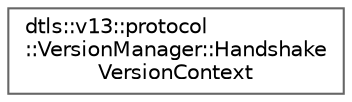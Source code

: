 digraph "Graphical Class Hierarchy"
{
 // LATEX_PDF_SIZE
  bgcolor="transparent";
  edge [fontname=Helvetica,fontsize=10,labelfontname=Helvetica,labelfontsize=10];
  node [fontname=Helvetica,fontsize=10,shape=box,height=0.2,width=0.4];
  rankdir="LR";
  Node0 [id="Node000000",label="dtls::v13::protocol\l::VersionManager::Handshake\lVersionContext",height=0.2,width=0.4,color="grey40", fillcolor="white", style="filled",URL="$structdtls_1_1v13_1_1protocol_1_1VersionManager_1_1HandshakeVersionContext.html",tooltip="Handshake integration utilities."];
}
